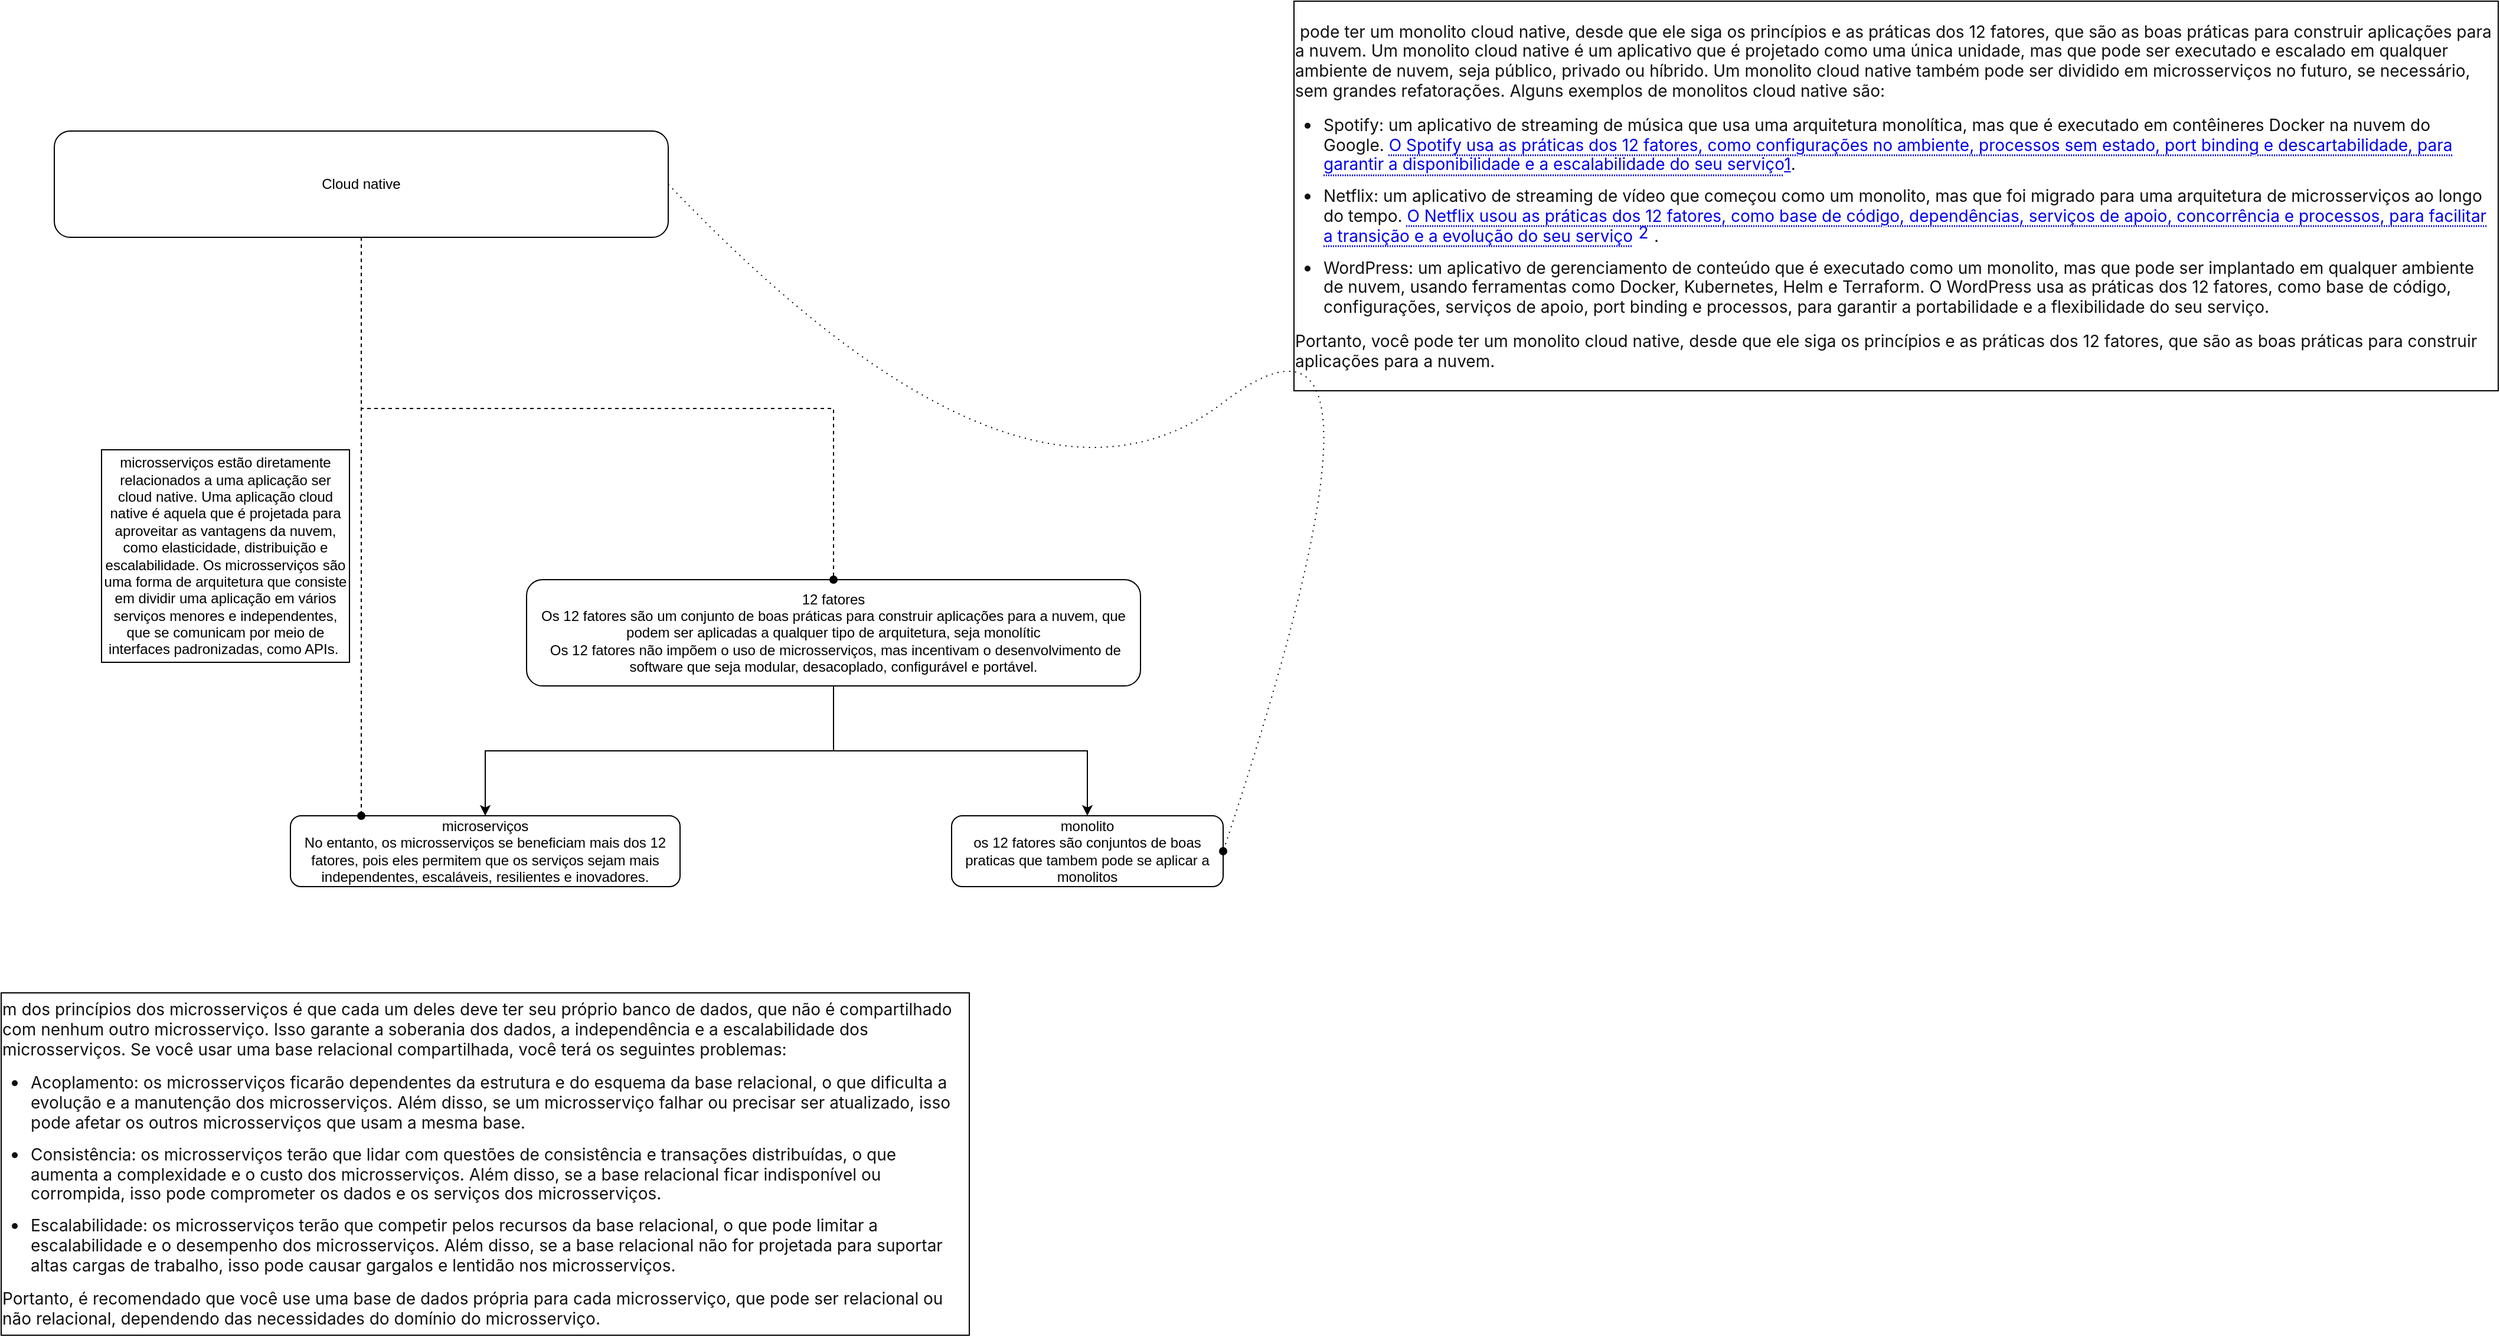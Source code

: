 <mxfile version="22.0.2" type="device">
  <diagram name="Página-1" id="wrNI1vpCqRxwUT-T20el">
    <mxGraphModel dx="2765" dy="1943" grid="1" gridSize="10" guides="1" tooltips="1" connect="1" arrows="1" fold="1" page="1" pageScale="1" pageWidth="827" pageHeight="1169" math="0" shadow="0">
      <root>
        <mxCell id="0" />
        <mxCell id="1" parent="0" />
        <mxCell id="GdpdGV8DvejAYT26JRPR-2" value="" style="edgeStyle=orthogonalEdgeStyle;rounded=0;orthogonalLoop=1;jettySize=auto;html=1;" edge="1" parent="1" source="pJHE64OVepqVf9L_t78O-1" target="GdpdGV8DvejAYT26JRPR-1">
          <mxGeometry relative="1" as="geometry" />
        </mxCell>
        <mxCell id="GdpdGV8DvejAYT26JRPR-4" style="edgeStyle=orthogonalEdgeStyle;rounded=0;orthogonalLoop=1;jettySize=auto;html=1;" edge="1" parent="1" source="pJHE64OVepqVf9L_t78O-1" target="GdpdGV8DvejAYT26JRPR-3">
          <mxGeometry relative="1" as="geometry" />
        </mxCell>
        <mxCell id="pJHE64OVepqVf9L_t78O-1" value="12 fatores&lt;br&gt;Os 12 fatores são um conjunto de boas práticas para construir aplicações para a nuvem, que podem ser aplicadas a qualquer tipo de arquitetura, seja monolític&lt;br&gt;&amp;nbsp;Os 12 fatores não impõem o uso de microsserviços, mas incentivam o desenvolvimento de software que seja modular, desacoplado, configurável e portável." style="rounded=1;whiteSpace=wrap;html=1;" parent="1" vertex="1">
          <mxGeometry x="290" y="200" width="520" height="90" as="geometry" />
        </mxCell>
        <mxCell id="GdpdGV8DvejAYT26JRPR-1" value="monolito&lt;br&gt;os 12 fatores são conjuntos de boas praticas que tambem pode se aplicar a monolitos&lt;br&gt;" style="whiteSpace=wrap;html=1;rounded=1;" vertex="1" parent="1">
          <mxGeometry x="650" y="400" width="230" height="60" as="geometry" />
        </mxCell>
        <mxCell id="GdpdGV8DvejAYT26JRPR-3" value="microserviços&lt;br&gt;No entanto, os microsserviços se beneficiam mais dos 12 fatores, pois eles permitem que os serviços sejam mais independentes, escaláveis, resilientes e inovadores." style="whiteSpace=wrap;html=1;rounded=1;" vertex="1" parent="1">
          <mxGeometry x="90" y="400" width="330" height="60" as="geometry" />
        </mxCell>
        <mxCell id="GdpdGV8DvejAYT26JRPR-5" value="&lt;p style=&quot;padding: 0px; margin-right: 0px; margin-bottom: 0px; margin-left: 0px; user-select: text; word-break: break-word; font-size: 14px; line-height: var(--cib-type-body1-line-height); font-variation-settings: var(--cib-type-body1-font-variation-settings); color: rgb(17, 17, 17); font-family: -apple-system, Roboto, SegoeUI, &amp;quot;Segoe UI&amp;quot;, &amp;quot;Helvetica Neue&amp;quot;, Helvetica, &amp;quot;Microsoft YaHei&amp;quot;, &amp;quot;Meiryo UI&amp;quot;, Meiryo, &amp;quot;Arial Unicode MS&amp;quot;, sans-serif; text-align: left; background-color: rgba(255, 255, 255, 0.7); margin-top: 0px !important;&quot;&gt;m dos princípios dos microsserviços é que cada um deles deve ter seu próprio banco de dados, que não é compartilhado com nenhum outro microsserviço. Isso garante a soberania dos dados, a independência e a escalabilidade dos microsserviços. Se você usar uma base relacional compartilhada, você terá os seguintes problemas:&lt;/p&gt;&lt;ul style=&quot;margin: 12px 0px 0px; display: flex; flex-direction: column; gap: 10px; padding-inline-start: 24px; color: rgb(17, 17, 17); font-family: -apple-system, Roboto, SegoeUI, &amp;quot;Segoe UI&amp;quot;, &amp;quot;Helvetica Neue&amp;quot;, Helvetica, &amp;quot;Microsoft YaHei&amp;quot;, &amp;quot;Meiryo UI&amp;quot;, Meiryo, &amp;quot;Arial Unicode MS&amp;quot;, sans-serif; font-size: 14px; text-align: left; background-color: rgba(255, 255, 255, 0.7);&quot;&gt;&lt;li&gt;Acoplamento: os microsserviços ficarão dependentes da estrutura e do esquema da base relacional, o que dificulta a evolução e a manutenção dos microsserviços. Além disso, se um microsserviço falhar ou precisar ser atualizado, isso pode afetar os outros microsserviços que usam a mesma base.&lt;/li&gt;&lt;li&gt;Consistência: os microsserviços terão que lidar com questões de consistência e transações distribuídas, o que aumenta a complexidade e o custo dos microsserviços. Além disso, se a base relacional ficar indisponível ou corrompida, isso pode comprometer os dados e os serviços dos microsserviços.&lt;/li&gt;&lt;li&gt;Escalabilidade: os microsserviços terão que competir pelos recursos da base relacional, o que pode limitar a escalabilidade e o desempenho dos microsserviços. Além disso, se a base relacional não for projetada para suportar altas cargas de trabalho, isso pode causar gargalos e lentidão nos microsserviços.&lt;/li&gt;&lt;/ul&gt;&lt;p style=&quot;padding: 0px; margin: 12px 0px 0px; user-select: text; word-break: break-word; font-size: 14px; line-height: var(--cib-type-body1-line-height); font-variation-settings: var(--cib-type-body1-font-variation-settings); color: rgb(17, 17, 17); font-family: -apple-system, Roboto, SegoeUI, &amp;quot;Segoe UI&amp;quot;, &amp;quot;Helvetica Neue&amp;quot;, Helvetica, &amp;quot;Microsoft YaHei&amp;quot;, &amp;quot;Meiryo UI&amp;quot;, Meiryo, &amp;quot;Arial Unicode MS&amp;quot;, sans-serif; text-align: left; background-color: rgba(255, 255, 255, 0.7);&quot;&gt;Portanto, é recomendado que você use uma base de dados própria para cada microsserviço, que pode ser relacional ou não relacional, dependendo das necessidades do domínio do microsserviço.&lt;/p&gt;" style="rounded=0;whiteSpace=wrap;html=1;" vertex="1" parent="1">
          <mxGeometry x="-155" y="550" width="820" height="290" as="geometry" />
        </mxCell>
        <mxCell id="GdpdGV8DvejAYT26JRPR-7" style="edgeStyle=orthogonalEdgeStyle;rounded=0;orthogonalLoop=1;jettySize=auto;html=1;dashed=1;endArrow=oval;endFill=1;" edge="1" parent="1" source="GdpdGV8DvejAYT26JRPR-6" target="pJHE64OVepqVf9L_t78O-1">
          <mxGeometry relative="1" as="geometry" />
        </mxCell>
        <mxCell id="GdpdGV8DvejAYT26JRPR-8" style="edgeStyle=orthogonalEdgeStyle;rounded=0;orthogonalLoop=1;jettySize=auto;html=1;dashed=1;endArrow=oval;endFill=1;" edge="1" parent="1" source="GdpdGV8DvejAYT26JRPR-6" target="GdpdGV8DvejAYT26JRPR-3">
          <mxGeometry relative="1" as="geometry">
            <Array as="points">
              <mxPoint x="150" y="280" />
              <mxPoint x="150" y="280" />
            </Array>
          </mxGeometry>
        </mxCell>
        <mxCell id="GdpdGV8DvejAYT26JRPR-6" value="Cloud native" style="rounded=1;whiteSpace=wrap;html=1;" vertex="1" parent="1">
          <mxGeometry x="-110" y="-180" width="520" height="90" as="geometry" />
        </mxCell>
        <mxCell id="GdpdGV8DvejAYT26JRPR-11" value="microsserviços estão diretamente relacionados a uma aplicação ser cloud native. Uma aplicação cloud native é aquela que é projetada para aproveitar as vantagens da nuvem, como elasticidade, distribuição e escalabilidade. Os microsserviços são uma forma de arquitetura que consiste em dividir uma aplicação em vários serviços menores e independentes, que se comunicam por meio de interfaces padronizadas, como APIs.&amp;nbsp;" style="rounded=0;whiteSpace=wrap;html=1;" vertex="1" parent="1">
          <mxGeometry x="-70" y="90" width="210" height="180" as="geometry" />
        </mxCell>
        <mxCell id="GdpdGV8DvejAYT26JRPR-12" value="&lt;p style=&quot;padding: 0px; margin-right: 0px; margin-bottom: 0px; margin-left: 0px; user-select: text; word-break: break-word; font-size: 14px; line-height: var(--cib-type-body1-line-height); font-variation-settings: var(--cib-type-body1-font-variation-settings); color: rgb(17, 17, 17); font-family: -apple-system, Roboto, SegoeUI, &amp;quot;Segoe UI&amp;quot;, &amp;quot;Helvetica Neue&amp;quot;, Helvetica, &amp;quot;Microsoft YaHei&amp;quot;, &amp;quot;Meiryo UI&amp;quot;, Meiryo, &amp;quot;Arial Unicode MS&amp;quot;, sans-serif; text-align: left; background-color: rgba(255, 255, 255, 0.7); margin-top: 0px !important;&quot;&gt;&amp;nbsp;pode ter um monolito cloud native, desde que ele siga os princípios e as práticas dos 12 fatores, que são as boas práticas para construir aplicações para a nuvem. Um monolito cloud native é um aplicativo que é projetado como uma única unidade, mas que pode ser executado e escalado em qualquer ambiente de nuvem, seja público, privado ou híbrido. Um monolito cloud native também pode ser dividido em microsserviços no futuro, se necessário, sem grandes refatorações. Alguns exemplos de monolitos cloud native são:&lt;/p&gt;&lt;ul style=&quot;margin: 12px 0px 0px; display: flex; flex-direction: column; gap: 10px; padding-inline-start: 24px; color: rgb(17, 17, 17); font-family: -apple-system, Roboto, SegoeUI, &amp;quot;Segoe UI&amp;quot;, &amp;quot;Helvetica Neue&amp;quot;, Helvetica, &amp;quot;Microsoft YaHei&amp;quot;, &amp;quot;Meiryo UI&amp;quot;, Meiryo, &amp;quot;Arial Unicode MS&amp;quot;, sans-serif; font-size: 14px; text-align: left; background-color: rgba(255, 255, 255, 0.7);&quot;&gt;&lt;li&gt;Spotify: um aplicativo de streaming de música que usa uma arquitetura monolítica, mas que é executado em contêineres Docker na nuvem do Google.&amp;nbsp;&lt;a style=&quot;position: relative; border-bottom: 2px solid transparent; text-decoration-style: dotted; text-decoration-color: var(--cib-color-foreground-neutral-tertiary); text-underline-offset: 3px;&quot; target=&quot;_blank&quot; data-citationid=&quot;62646efe-4dc1-d65e-be97-59621f3ca19f-4-group&quot; class=&quot;tooltip-target&quot; href=&quot;https://cloudnative.net.br/curso&quot;&gt;O Spotify usa as práticas dos 12 fatores, como configurações no ambiente, processos sem estado, port binding e descartabilidade, para garantir a disponibilidade e a escalabilidade do seu serviço&lt;/a&gt;&lt;a style=&quot;position: relative;&quot; aria-label=&quot;1:&quot; data-citationid=&quot;62646efe-4dc1-d65e-be97-59621f3ca19f-4&quot; target=&quot;_blank&quot; class=&quot;ac-anchor sup-target&quot; href=&quot;https://cloudnative.net.br/curso&quot;&gt;1&lt;/a&gt;.&lt;/li&gt;&lt;li&gt;Netflix: um aplicativo de streaming de vídeo que começou como um monolito, mas que foi migrado para uma arquitetura de microsserviços ao longo do tempo.&amp;nbsp;&lt;a style=&quot;position: relative; border-bottom: 2px solid transparent; text-decoration-style: dotted; text-decoration-color: var(--cib-color-foreground-neutral-tertiary); text-underline-offset: 3px;&quot; target=&quot;_blank&quot; data-citationid=&quot;62646efe-4dc1-d65e-be97-59621f3ca19f-7-group&quot; class=&quot;tooltip-target&quot; href=&quot;https://learn.microsoft.com/pt-br/dotnet/architecture/cloud-native/definition&quot;&gt;O Netflix usou as práticas dos 12 fatores, como base de código, dependências, serviços de apoio, concorrência e processos, para facilitar a transição e a evolução do seu serviço&lt;/a&gt;&lt;a style=&quot;position: relative;&quot; aria-label=&quot;2:&quot; data-citationid=&quot;62646efe-4dc1-d65e-be97-59621f3ca19f-7&quot; target=&quot;_blank&quot; class=&quot;ac-anchor sup-target&quot; href=&quot;https://learn.microsoft.com/pt-br/dotnet/architecture/cloud-native/definition&quot;&gt;&lt;span style=&quot;position: relative; display: inline-flex; align-items: center; justify-content: center; vertical-align: top; top: -1px; margin: 0px 2px; min-width: 14px; height: 14px; text-decoration-color: transparent; outline: transparent solid 1px; color: var(--cib-color-foreground-accent-primary); background: var(--cib-color-fill-accent-alt-primary); border-radius: var(--cib-comp-message-citation-border-radius); font-size: var(--cib-type-caption2-strong-font-size); line-height: var(--cib-type-caption2-strong-line-height); font-weight: var(--cib-type-caption2-strong-font-weight); font-variation-settings: var(--cib-type-caption2-strong-font-variation-settings);&quot;&gt;2&lt;/span&gt;&lt;/a&gt;.&lt;/li&gt;&lt;li&gt;WordPress: um aplicativo de gerenciamento de conteúdo que é executado como um monolito, mas que pode ser implantado em qualquer ambiente de nuvem, usando ferramentas como Docker, Kubernetes, Helm e Terraform. O WordPress usa as práticas dos 12 fatores, como base de código, configurações, serviços de apoio, port binding e processos, para garantir a portabilidade e a flexibilidade do seu serviço.&lt;/li&gt;&lt;/ul&gt;&lt;p style=&quot;padding: 0px; margin: 12px 0px 0px; user-select: text; word-break: break-word; font-size: 14px; line-height: var(--cib-type-body1-line-height); font-variation-settings: var(--cib-type-body1-font-variation-settings); color: rgb(17, 17, 17); font-family: -apple-system, Roboto, SegoeUI, &amp;quot;Segoe UI&amp;quot;, &amp;quot;Helvetica Neue&amp;quot;, Helvetica, &amp;quot;Microsoft YaHei&amp;quot;, &amp;quot;Meiryo UI&amp;quot;, Meiryo, &amp;quot;Arial Unicode MS&amp;quot;, sans-serif; text-align: left; background-color: rgba(255, 255, 255, 0.7);&quot;&gt;Portanto, você pode ter um monolito cloud native, desde que ele siga os princípios e as práticas dos 12 fatores, que são as boas práticas para construir aplicações para a nuvem.&amp;nbsp;&lt;/p&gt;" style="rounded=0;whiteSpace=wrap;html=1;" vertex="1" parent="1">
          <mxGeometry x="940" y="-290" width="1020" height="330" as="geometry" />
        </mxCell>
        <mxCell id="GdpdGV8DvejAYT26JRPR-13" value="" style="curved=1;endArrow=oval;html=1;rounded=0;exitX=1;exitY=0.5;exitDx=0;exitDy=0;entryX=1;entryY=0.5;entryDx=0;entryDy=0;endFill=1;dashed=1;dashPattern=1 4;" edge="1" parent="1" source="GdpdGV8DvejAYT26JRPR-6" target="GdpdGV8DvejAYT26JRPR-1">
          <mxGeometry width="50" height="50" relative="1" as="geometry">
            <mxPoint x="660" y="180" as="sourcePoint" />
            <mxPoint x="710" y="130" as="targetPoint" />
            <Array as="points">
              <mxPoint x="710" y="180" />
              <mxPoint x="1050" y="-80" />
            </Array>
          </mxGeometry>
        </mxCell>
      </root>
    </mxGraphModel>
  </diagram>
</mxfile>
